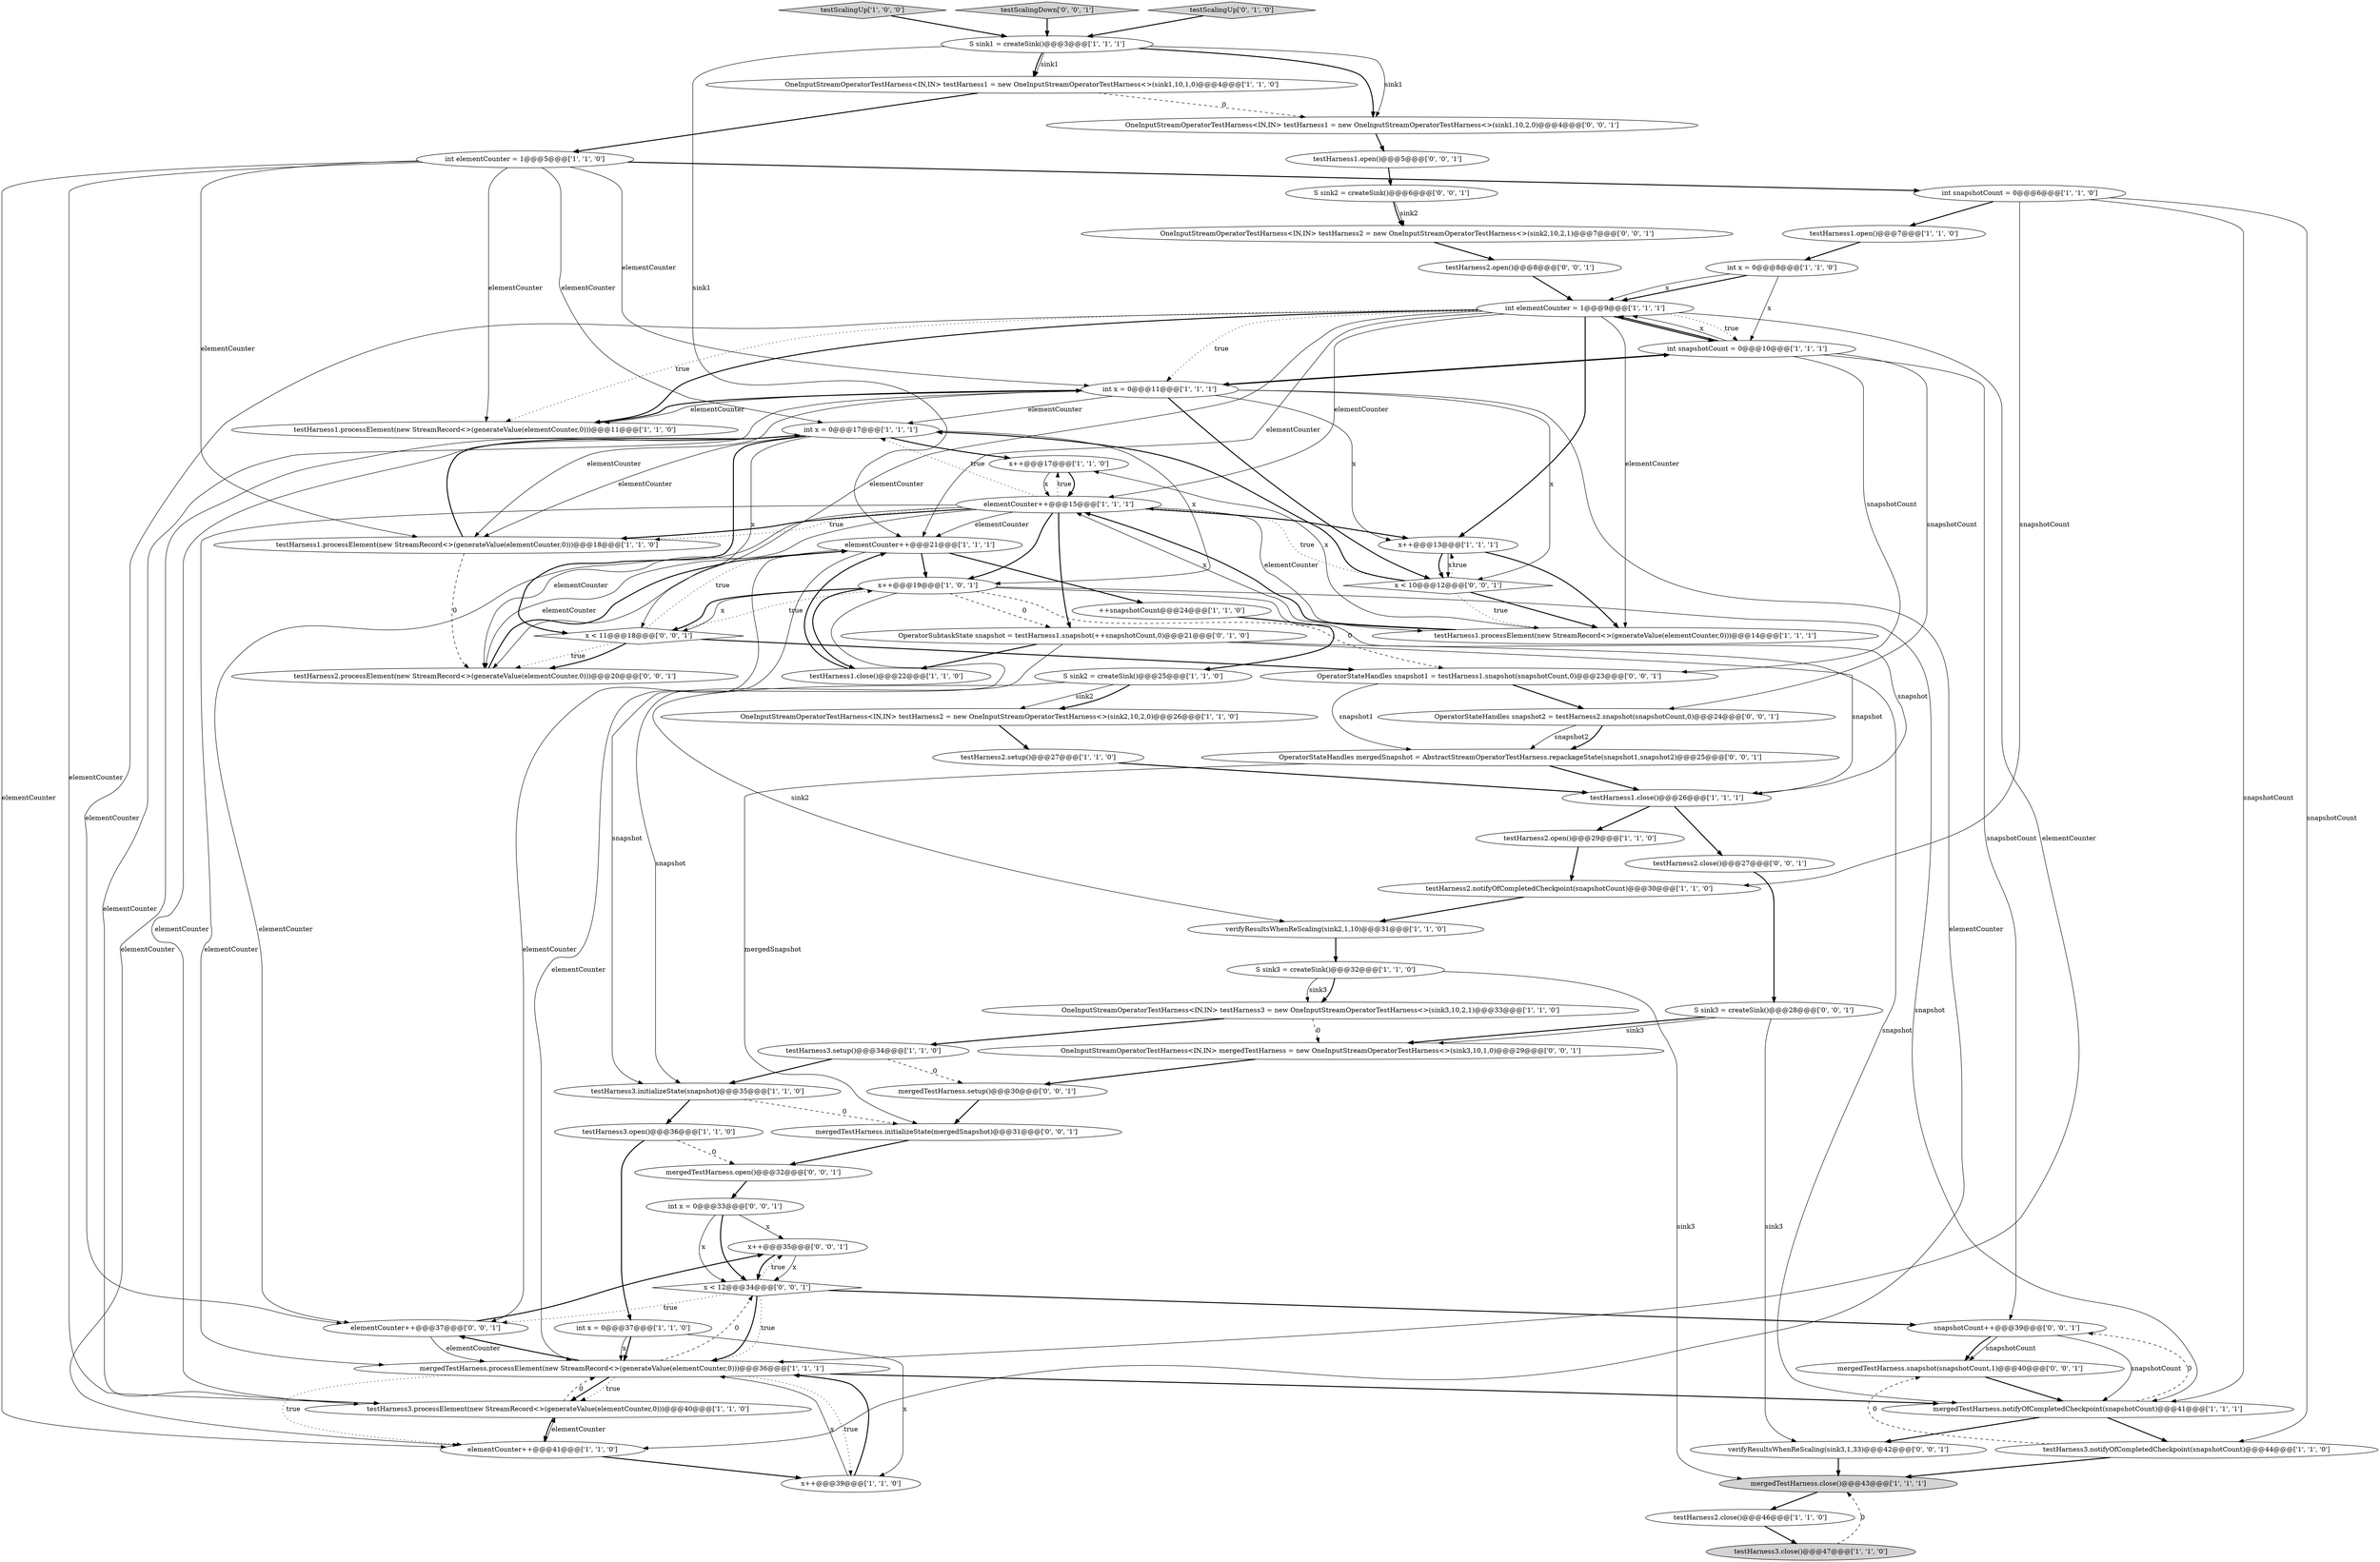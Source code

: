 digraph {
18 [style = filled, label = "testScalingUp['1', '0', '0']", fillcolor = lightgray, shape = diamond image = "AAA0AAABBB1BBB"];
43 [style = filled, label = "OperatorSubtaskState snapshot = testHarness1.snapshot(++snapshotCount,0)@@@21@@@['0', '1', '0']", fillcolor = white, shape = ellipse image = "AAA1AAABBB2BBB"];
36 [style = filled, label = "testHarness3.processElement(new StreamRecord<>(generateValue(elementCounter,0)))@@@40@@@['1', '1', '0']", fillcolor = white, shape = ellipse image = "AAA0AAABBB1BBB"];
2 [style = filled, label = "int elementCounter = 1@@@5@@@['1', '1', '0']", fillcolor = white, shape = ellipse image = "AAA0AAABBB1BBB"];
45 [style = filled, label = "mergedTestHarness.open()@@@32@@@['0', '0', '1']", fillcolor = white, shape = ellipse image = "AAA0AAABBB3BBB"];
66 [style = filled, label = "testScalingDown['0', '0', '1']", fillcolor = lightgray, shape = diamond image = "AAA0AAABBB3BBB"];
44 [style = filled, label = "testScalingUp['0', '1', '0']", fillcolor = lightgray, shape = diamond image = "AAA0AAABBB2BBB"];
57 [style = filled, label = "mergedTestHarness.snapshot(snapshotCount,1)@@@40@@@['0', '0', '1']", fillcolor = white, shape = ellipse image = "AAA0AAABBB3BBB"];
33 [style = filled, label = "int snapshotCount = 0@@@6@@@['1', '1', '0']", fillcolor = white, shape = ellipse image = "AAA0AAABBB1BBB"];
50 [style = filled, label = "testHarness2.processElement(new StreamRecord<>(generateValue(elementCounter,0)))@@@20@@@['0', '0', '1']", fillcolor = white, shape = ellipse image = "AAA0AAABBB3BBB"];
37 [style = filled, label = "elementCounter++@@@41@@@['1', '1', '0']", fillcolor = white, shape = ellipse image = "AAA0AAABBB1BBB"];
0 [style = filled, label = "elementCounter++@@@21@@@['1', '1', '1']", fillcolor = white, shape = ellipse image = "AAA0AAABBB1BBB"];
14 [style = filled, label = "++snapshotCount@@@24@@@['1', '1', '0']", fillcolor = white, shape = ellipse image = "AAA0AAABBB1BBB"];
53 [style = filled, label = "x < 11@@@18@@@['0', '0', '1']", fillcolor = white, shape = diamond image = "AAA0AAABBB3BBB"];
16 [style = filled, label = "int elementCounter = 1@@@9@@@['1', '1', '1']", fillcolor = white, shape = ellipse image = "AAA0AAABBB1BBB"];
52 [style = filled, label = "int x = 0@@@33@@@['0', '0', '1']", fillcolor = white, shape = ellipse image = "AAA0AAABBB3BBB"];
26 [style = filled, label = "x++@@@19@@@['1', '0', '1']", fillcolor = white, shape = ellipse image = "AAA0AAABBB1BBB"];
63 [style = filled, label = "OperatorStateHandles snapshot1 = testHarness1.snapshot(snapshotCount,0)@@@23@@@['0', '0', '1']", fillcolor = white, shape = ellipse image = "AAA0AAABBB3BBB"];
59 [style = filled, label = "snapshotCount++@@@39@@@['0', '0', '1']", fillcolor = white, shape = ellipse image = "AAA0AAABBB3BBB"];
61 [style = filled, label = "testHarness2.close()@@@27@@@['0', '0', '1']", fillcolor = white, shape = ellipse image = "AAA0AAABBB3BBB"];
1 [style = filled, label = "OneInputStreamOperatorTestHarness<IN,IN> testHarness1 = new OneInputStreamOperatorTestHarness<>(sink1,10,1,0)@@@4@@@['1', '1', '0']", fillcolor = white, shape = ellipse image = "AAA0AAABBB1BBB"];
22 [style = filled, label = "int x = 0@@@17@@@['1', '1', '1']", fillcolor = white, shape = ellipse image = "AAA0AAABBB1BBB"];
23 [style = filled, label = "testHarness3.notifyOfCompletedCheckpoint(snapshotCount)@@@44@@@['1', '1', '0']", fillcolor = white, shape = ellipse image = "AAA0AAABBB1BBB"];
20 [style = filled, label = "mergedTestHarness.notifyOfCompletedCheckpoint(snapshotCount)@@@41@@@['1', '1', '1']", fillcolor = white, shape = ellipse image = "AAA0AAABBB1BBB"];
69 [style = filled, label = "OneInputStreamOperatorTestHarness<IN,IN> mergedTestHarness = new OneInputStreamOperatorTestHarness<>(sink3,10,1,0)@@@29@@@['0', '0', '1']", fillcolor = white, shape = ellipse image = "AAA0AAABBB3BBB"];
21 [style = filled, label = "x++@@@39@@@['1', '1', '0']", fillcolor = white, shape = ellipse image = "AAA0AAABBB1BBB"];
6 [style = filled, label = "int snapshotCount = 0@@@10@@@['1', '1', '1']", fillcolor = white, shape = ellipse image = "AAA0AAABBB1BBB"];
42 [style = filled, label = "OneInputStreamOperatorTestHarness<IN,IN> testHarness2 = new OneInputStreamOperatorTestHarness<>(sink2,10,2,0)@@@26@@@['1', '1', '0']", fillcolor = white, shape = ellipse image = "AAA0AAABBB1BBB"];
64 [style = filled, label = "S sink3 = createSink()@@@28@@@['0', '0', '1']", fillcolor = white, shape = ellipse image = "AAA0AAABBB3BBB"];
3 [style = filled, label = "int x = 0@@@11@@@['1', '1', '1']", fillcolor = white, shape = ellipse image = "AAA0AAABBB1BBB"];
58 [style = filled, label = "mergedTestHarness.initializeState(mergedSnapshot)@@@31@@@['0', '0', '1']", fillcolor = white, shape = ellipse image = "AAA0AAABBB3BBB"];
67 [style = filled, label = "testHarness2.open()@@@8@@@['0', '0', '1']", fillcolor = white, shape = ellipse image = "AAA0AAABBB3BBB"];
68 [style = filled, label = "OperatorStateHandles snapshot2 = testHarness2.snapshot(snapshotCount,0)@@@24@@@['0', '0', '1']", fillcolor = white, shape = ellipse image = "AAA0AAABBB3BBB"];
31 [style = filled, label = "elementCounter++@@@15@@@['1', '1', '1']", fillcolor = white, shape = ellipse image = "AAA0AAABBB1BBB"];
30 [style = filled, label = "testHarness1.processElement(new StreamRecord<>(generateValue(elementCounter,0)))@@@18@@@['1', '1', '0']", fillcolor = white, shape = ellipse image = "AAA0AAABBB1BBB"];
34 [style = filled, label = "testHarness2.notifyOfCompletedCheckpoint(snapshotCount)@@@30@@@['1', '1', '0']", fillcolor = white, shape = ellipse image = "AAA0AAABBB1BBB"];
41 [style = filled, label = "testHarness1.open()@@@7@@@['1', '1', '0']", fillcolor = white, shape = ellipse image = "AAA0AAABBB1BBB"];
62 [style = filled, label = "x++@@@35@@@['0', '0', '1']", fillcolor = white, shape = ellipse image = "AAA0AAABBB3BBB"];
12 [style = filled, label = "x++@@@13@@@['1', '1', '1']", fillcolor = white, shape = ellipse image = "AAA0AAABBB1BBB"];
47 [style = filled, label = "x < 12@@@34@@@['0', '0', '1']", fillcolor = white, shape = diamond image = "AAA0AAABBB3BBB"];
48 [style = filled, label = "testHarness1.open()@@@5@@@['0', '0', '1']", fillcolor = white, shape = ellipse image = "AAA0AAABBB3BBB"];
38 [style = filled, label = "int x = 0@@@8@@@['1', '1', '0']", fillcolor = white, shape = ellipse image = "AAA0AAABBB1BBB"];
24 [style = filled, label = "testHarness3.open()@@@36@@@['1', '1', '0']", fillcolor = white, shape = ellipse image = "AAA0AAABBB1BBB"];
51 [style = filled, label = "verifyResultsWhenReScaling(sink3,1,33)@@@42@@@['0', '0', '1']", fillcolor = white, shape = ellipse image = "AAA0AAABBB3BBB"];
54 [style = filled, label = "mergedTestHarness.setup()@@@30@@@['0', '0', '1']", fillcolor = white, shape = ellipse image = "AAA0AAABBB3BBB"];
29 [style = filled, label = "mergedTestHarness.close()@@@43@@@['1', '1', '1']", fillcolor = lightgray, shape = ellipse image = "AAA0AAABBB1BBB"];
9 [style = filled, label = "testHarness2.close()@@@46@@@['1', '1', '0']", fillcolor = white, shape = ellipse image = "AAA0AAABBB1BBB"];
15 [style = filled, label = "testHarness2.setup()@@@27@@@['1', '1', '0']", fillcolor = white, shape = ellipse image = "AAA0AAABBB1BBB"];
55 [style = filled, label = "S sink2 = createSink()@@@6@@@['0', '0', '1']", fillcolor = white, shape = ellipse image = "AAA0AAABBB3BBB"];
19 [style = filled, label = "testHarness1.processElement(new StreamRecord<>(generateValue(elementCounter,0)))@@@14@@@['1', '1', '1']", fillcolor = white, shape = ellipse image = "AAA0AAABBB1BBB"];
32 [style = filled, label = "testHarness2.open()@@@29@@@['1', '1', '0']", fillcolor = white, shape = ellipse image = "AAA0AAABBB1BBB"];
35 [style = filled, label = "testHarness3.setup()@@@34@@@['1', '1', '0']", fillcolor = white, shape = ellipse image = "AAA0AAABBB1BBB"];
40 [style = filled, label = "mergedTestHarness.processElement(new StreamRecord<>(generateValue(elementCounter,0)))@@@36@@@['1', '1', '1']", fillcolor = white, shape = ellipse image = "AAA0AAABBB1BBB"];
13 [style = filled, label = "x++@@@17@@@['1', '1', '0']", fillcolor = white, shape = ellipse image = "AAA0AAABBB1BBB"];
56 [style = filled, label = "OneInputStreamOperatorTestHarness<IN,IN> testHarness1 = new OneInputStreamOperatorTestHarness<>(sink1,10,2,0)@@@4@@@['0', '0', '1']", fillcolor = white, shape = ellipse image = "AAA0AAABBB3BBB"];
5 [style = filled, label = "testHarness1.processElement(new StreamRecord<>(generateValue(elementCounter,0)))@@@11@@@['1', '1', '0']", fillcolor = white, shape = ellipse image = "AAA0AAABBB1BBB"];
8 [style = filled, label = "OneInputStreamOperatorTestHarness<IN,IN> testHarness3 = new OneInputStreamOperatorTestHarness<>(sink3,10,2,1)@@@33@@@['1', '1', '0']", fillcolor = white, shape = ellipse image = "AAA0AAABBB1BBB"];
17 [style = filled, label = "testHarness1.close()@@@26@@@['1', '1', '1']", fillcolor = white, shape = ellipse image = "AAA0AAABBB1BBB"];
39 [style = filled, label = "int x = 0@@@37@@@['1', '1', '0']", fillcolor = white, shape = ellipse image = "AAA0AAABBB1BBB"];
65 [style = filled, label = "elementCounter++@@@37@@@['0', '0', '1']", fillcolor = white, shape = ellipse image = "AAA0AAABBB3BBB"];
4 [style = filled, label = "S sink1 = createSink()@@@3@@@['1', '1', '1']", fillcolor = white, shape = ellipse image = "AAA0AAABBB1BBB"];
49 [style = filled, label = "x < 10@@@12@@@['0', '0', '1']", fillcolor = white, shape = diamond image = "AAA0AAABBB3BBB"];
60 [style = filled, label = "OneInputStreamOperatorTestHarness<IN,IN> testHarness2 = new OneInputStreamOperatorTestHarness<>(sink2,10,2,1)@@@7@@@['0', '0', '1']", fillcolor = white, shape = ellipse image = "AAA0AAABBB3BBB"];
7 [style = filled, label = "S sink3 = createSink()@@@32@@@['1', '1', '0']", fillcolor = white, shape = ellipse image = "AAA0AAABBB1BBB"];
11 [style = filled, label = "testHarness3.initializeState(snapshot)@@@35@@@['1', '1', '0']", fillcolor = white, shape = ellipse image = "AAA0AAABBB1BBB"];
27 [style = filled, label = "S sink2 = createSink()@@@25@@@['1', '1', '0']", fillcolor = white, shape = ellipse image = "AAA0AAABBB1BBB"];
28 [style = filled, label = "testHarness3.close()@@@47@@@['1', '1', '0']", fillcolor = lightgray, shape = ellipse image = "AAA0AAABBB1BBB"];
46 [style = filled, label = "OperatorStateHandles mergedSnapshot = AbstractStreamOperatorTestHarness.repackageState(snapshot1,snapshot2)@@@25@@@['0', '0', '1']", fillcolor = white, shape = ellipse image = "AAA0AAABBB3BBB"];
25 [style = filled, label = "testHarness1.close()@@@22@@@['1', '1', '0']", fillcolor = white, shape = ellipse image = "AAA0AAABBB1BBB"];
10 [style = filled, label = "verifyResultsWhenReScaling(sink2,1,10)@@@31@@@['1', '1', '0']", fillcolor = white, shape = ellipse image = "AAA0AAABBB1BBB"];
26->43 [style = dashed, label="0"];
50->0 [style = bold, label=""];
20->23 [style = bold, label=""];
48->55 [style = bold, label=""];
1->56 [style = dashed, label="0"];
62->47 [style = solid, label="x"];
8->35 [style = bold, label=""];
33->34 [style = solid, label="snapshotCount"];
54->58 [style = bold, label=""];
49->12 [style = dotted, label="true"];
38->6 [style = solid, label="x"];
13->31 [style = solid, label="x"];
68->46 [style = solid, label="snapshot2"];
2->30 [style = solid, label="elementCounter"];
49->31 [style = dotted, label="true"];
2->3 [style = solid, label="elementCounter"];
16->0 [style = solid, label="elementCounter"];
64->51 [style = solid, label="sink3"];
33->20 [style = solid, label="snapshotCount"];
59->57 [style = solid, label="snapshotCount"];
8->69 [style = dashed, label="0"];
16->6 [style = dotted, label="true"];
3->6 [style = bold, label=""];
16->12 [style = bold, label=""];
26->25 [style = bold, label=""];
65->62 [style = bold, label=""];
4->0 [style = solid, label="sink1"];
34->10 [style = bold, label=""];
4->56 [style = solid, label="sink1"];
16->65 [style = solid, label="elementCounter"];
19->31 [style = solid, label="x"];
0->65 [style = solid, label="elementCounter"];
41->38 [style = bold, label=""];
67->16 [style = bold, label=""];
3->49 [style = solid, label="x"];
16->6 [style = bold, label=""];
2->33 [style = bold, label=""];
27->42 [style = solid, label="sink2"];
31->30 [style = dotted, label="true"];
16->5 [style = bold, label=""];
68->46 [style = bold, label=""];
3->12 [style = solid, label="x"];
9->28 [style = bold, label=""];
31->65 [style = solid, label="elementCounter"];
22->36 [style = solid, label="elementCounter"];
30->50 [style = dashed, label="0"];
1->2 [style = bold, label=""];
16->3 [style = dotted, label="true"];
22->13 [style = bold, label=""];
2->5 [style = solid, label="elementCounter"];
3->37 [style = solid, label="elementCounter"];
23->29 [style = bold, label=""];
6->63 [style = solid, label="snapshotCount"];
3->36 [style = solid, label="elementCounter"];
16->31 [style = solid, label="elementCounter"];
6->59 [style = solid, label="snapshotCount"];
31->43 [style = bold, label=""];
22->26 [style = solid, label="x"];
56->48 [style = bold, label=""];
12->49 [style = bold, label=""];
47->59 [style = bold, label=""];
26->63 [style = dashed, label="0"];
59->20 [style = solid, label="snapshotCount"];
16->19 [style = solid, label="elementCounter"];
7->29 [style = solid, label="sink3"];
44->4 [style = bold, label=""];
53->50 [style = dotted, label="true"];
49->22 [style = bold, label=""];
39->40 [style = solid, label="x"];
13->31 [style = bold, label=""];
33->23 [style = solid, label="snapshotCount"];
31->26 [style = bold, label=""];
11->58 [style = dashed, label="0"];
4->1 [style = bold, label=""];
60->67 [style = bold, label=""];
20->51 [style = bold, label=""];
47->40 [style = bold, label=""];
31->50 [style = solid, label="elementCounter"];
17->32 [style = bold, label=""];
38->16 [style = bold, label=""];
10->7 [style = bold, label=""];
37->21 [style = bold, label=""];
23->57 [style = dashed, label="0"];
63->46 [style = solid, label="snapshot1"];
28->29 [style = dashed, label="0"];
22->30 [style = solid, label="elementCounter"];
4->56 [style = bold, label=""];
0->40 [style = solid, label="elementCounter"];
6->16 [style = solid, label="x"];
0->26 [style = bold, label=""];
12->19 [style = bold, label=""];
6->68 [style = solid, label="snapshotCount"];
58->45 [style = bold, label=""];
53->0 [style = dotted, label="true"];
45->52 [style = bold, label=""];
32->34 [style = bold, label=""];
35->11 [style = bold, label=""];
0->14 [style = bold, label=""];
16->5 [style = dotted, label="true"];
3->30 [style = solid, label="elementCounter"];
53->50 [style = bold, label=""];
15->17 [style = bold, label=""];
62->47 [style = bold, label=""];
57->20 [style = bold, label=""];
21->40 [style = bold, label=""];
2->22 [style = solid, label="elementCounter"];
46->58 [style = solid, label="mergedSnapshot"];
43->25 [style = bold, label=""];
7->8 [style = bold, label=""];
24->39 [style = bold, label=""];
61->64 [style = bold, label=""];
53->63 [style = bold, label=""];
26->17 [style = solid, label="snapshot"];
16->40 [style = solid, label="elementCounter"];
21->40 [style = solid, label="x"];
40->47 [style = dashed, label="0"];
64->69 [style = bold, label=""];
12->49 [style = solid, label="x"];
43->17 [style = solid, label="snapshot"];
27->42 [style = bold, label=""];
3->49 [style = bold, label=""];
47->40 [style = dotted, label="true"];
37->36 [style = solid, label="elementCounter"];
31->12 [style = bold, label=""];
11->24 [style = bold, label=""];
33->41 [style = bold, label=""];
47->65 [style = dotted, label="true"];
24->45 [style = dashed, label="0"];
31->19 [style = solid, label="elementCounter"];
26->20 [style = solid, label="snapshot"];
27->10 [style = solid, label="sink2"];
52->47 [style = solid, label="x"];
6->16 [style = bold, label=""];
26->53 [style = solid, label="x"];
49->19 [style = bold, label=""];
16->50 [style = solid, label="elementCounter"];
31->13 [style = dotted, label="true"];
26->53 [style = bold, label=""];
4->1 [style = solid, label="sink1"];
36->40 [style = dashed, label="0"];
0->50 [style = solid, label="elementCounter"];
43->20 [style = solid, label="snapshot"];
6->3 [style = bold, label=""];
66->4 [style = bold, label=""];
52->62 [style = solid, label="x"];
7->8 [style = solid, label="sink3"];
25->0 [style = bold, label=""];
40->21 [style = dotted, label="true"];
64->69 [style = solid, label="sink3"];
2->37 [style = solid, label="elementCounter"];
31->30 [style = bold, label=""];
5->3 [style = bold, label=""];
31->22 [style = dotted, label="true"];
40->36 [style = dotted, label="true"];
69->54 [style = bold, label=""];
40->65 [style = bold, label=""];
26->11 [style = solid, label="snapshot"];
52->47 [style = bold, label=""];
55->60 [style = solid, label="sink2"];
59->57 [style = bold, label=""];
35->54 [style = dashed, label="0"];
3->22 [style = solid, label="elementCounter"];
14->27 [style = bold, label=""];
29->9 [style = bold, label=""];
20->59 [style = dashed, label="0"];
31->40 [style = solid, label="elementCounter"];
53->26 [style = dotted, label="true"];
36->37 [style = bold, label=""];
63->68 [style = bold, label=""];
19->13 [style = solid, label="x"];
40->36 [style = bold, label=""];
38->16 [style = solid, label="x"];
43->11 [style = solid, label="snapshot"];
40->37 [style = dotted, label="true"];
30->22 [style = bold, label=""];
2->36 [style = solid, label="elementCounter"];
47->62 [style = dotted, label="true"];
17->61 [style = bold, label=""];
22->37 [style = solid, label="elementCounter"];
51->29 [style = bold, label=""];
49->19 [style = dotted, label="true"];
46->17 [style = bold, label=""];
3->5 [style = solid, label="elementCounter"];
55->60 [style = bold, label=""];
39->40 [style = bold, label=""];
42->15 [style = bold, label=""];
19->31 [style = bold, label=""];
31->0 [style = solid, label="elementCounter"];
22->53 [style = bold, label=""];
40->20 [style = bold, label=""];
22->53 [style = solid, label="x"];
65->40 [style = solid, label="elementCounter"];
39->21 [style = solid, label="x"];
18->4 [style = bold, label=""];
}
